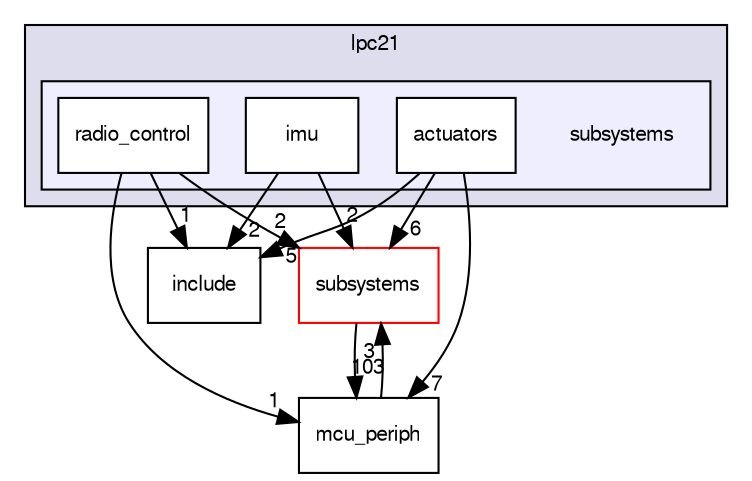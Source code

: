 digraph "sw/airborne/arch/lpc21/subsystems" {
  compound=true
  node [ fontsize="10", fontname="FreeSans"];
  edge [ labelfontsize="10", labelfontname="FreeSans"];
  subgraph clusterdir_3f7617cb4a5e4fe5cc816b7b3bbdea3a {
    graph [ bgcolor="#ddddee", pencolor="black", label="lpc21" fontname="FreeSans", fontsize="10", URL="dir_3f7617cb4a5e4fe5cc816b7b3bbdea3a.html"]
  subgraph clusterdir_49e3baf8e4d0208391e8a23720cf4bc3 {
    graph [ bgcolor="#eeeeff", pencolor="black", label="" URL="dir_49e3baf8e4d0208391e8a23720cf4bc3.html"];
    dir_49e3baf8e4d0208391e8a23720cf4bc3 [shape=plaintext label="subsystems"];
    dir_80cb3fc769cdc36e6ce40c9587f936a1 [shape=box label="actuators" color="black" fillcolor="white" style="filled" URL="dir_80cb3fc769cdc36e6ce40c9587f936a1.html"];
    dir_e29d5afa31a5be7073904e7c44570d02 [shape=box label="imu" color="black" fillcolor="white" style="filled" URL="dir_e29d5afa31a5be7073904e7c44570d02.html"];
    dir_f690f2529ef2764b7e6effd3da88a775 [shape=box label="radio_control" color="black" fillcolor="white" style="filled" URL="dir_f690f2529ef2764b7e6effd3da88a775.html"];
  }
  }
  dir_106454a90d735ea8e812bb75c22c615b [shape=box label="include" URL="dir_106454a90d735ea8e812bb75c22c615b.html"];
  dir_12d6ec7aac5a4a9b8cee17e35022d7c7 [shape=box label="subsystems" fillcolor="white" style="filled" color="red" URL="dir_12d6ec7aac5a4a9b8cee17e35022d7c7.html"];
  dir_1ca43f6a116d741d80fb1d0555a2b198 [shape=box label="mcu_periph" URL="dir_1ca43f6a116d741d80fb1d0555a2b198.html"];
  dir_12d6ec7aac5a4a9b8cee17e35022d7c7->dir_1ca43f6a116d741d80fb1d0555a2b198 [headlabel="103", labeldistance=1.5 headhref="dir_000051_000120.html"];
  dir_f690f2529ef2764b7e6effd3da88a775->dir_106454a90d735ea8e812bb75c22c615b [headlabel="1", labeldistance=1.5 headhref="dir_000031_000035.html"];
  dir_f690f2529ef2764b7e6effd3da88a775->dir_12d6ec7aac5a4a9b8cee17e35022d7c7 [headlabel="2", labeldistance=1.5 headhref="dir_000031_000051.html"];
  dir_f690f2529ef2764b7e6effd3da88a775->dir_1ca43f6a116d741d80fb1d0555a2b198 [headlabel="1", labeldistance=1.5 headhref="dir_000031_000120.html"];
  dir_80cb3fc769cdc36e6ce40c9587f936a1->dir_106454a90d735ea8e812bb75c22c615b [headlabel="5", labeldistance=1.5 headhref="dir_000025_000035.html"];
  dir_80cb3fc769cdc36e6ce40c9587f936a1->dir_12d6ec7aac5a4a9b8cee17e35022d7c7 [headlabel="6", labeldistance=1.5 headhref="dir_000025_000051.html"];
  dir_80cb3fc769cdc36e6ce40c9587f936a1->dir_1ca43f6a116d741d80fb1d0555a2b198 [headlabel="7", labeldistance=1.5 headhref="dir_000025_000120.html"];
  dir_e29d5afa31a5be7073904e7c44570d02->dir_106454a90d735ea8e812bb75c22c615b [headlabel="2", labeldistance=1.5 headhref="dir_000044_000035.html"];
  dir_e29d5afa31a5be7073904e7c44570d02->dir_12d6ec7aac5a4a9b8cee17e35022d7c7 [headlabel="2", labeldistance=1.5 headhref="dir_000044_000051.html"];
  dir_1ca43f6a116d741d80fb1d0555a2b198->dir_12d6ec7aac5a4a9b8cee17e35022d7c7 [headlabel="3", labeldistance=1.5 headhref="dir_000120_000051.html"];
}
